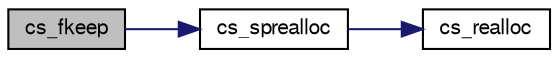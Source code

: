 digraph G
{
  edge [fontname="FreeSans",fontsize=10,labelfontname="FreeSans",labelfontsize=10];
  node [fontname="FreeSans",fontsize=10,shape=record];
  rankdir=LR;
  Node1 [label="cs_fkeep",height=0.2,width=0.4,color="black", fillcolor="grey75", style="filled" fontcolor="black"];
  Node1 -> Node2 [color="midnightblue",fontsize=10,style="solid",fontname="FreeSans"];
  Node2 [label="cs_sprealloc",height=0.2,width=0.4,color="black", fillcolor="white", style="filled",URL="$cs_8c.html#5a9bc4224732ce1cedc50119afc687c1"];
  Node2 -> Node3 [color="midnightblue",fontsize=10,style="solid",fontname="FreeSans"];
  Node3 [label="cs_realloc",height=0.2,width=0.4,color="black", fillcolor="white", style="filled",URL="$cs_8c.html#7e829e1175f2c8ddb0d6d9e0bb90f985"];
}
